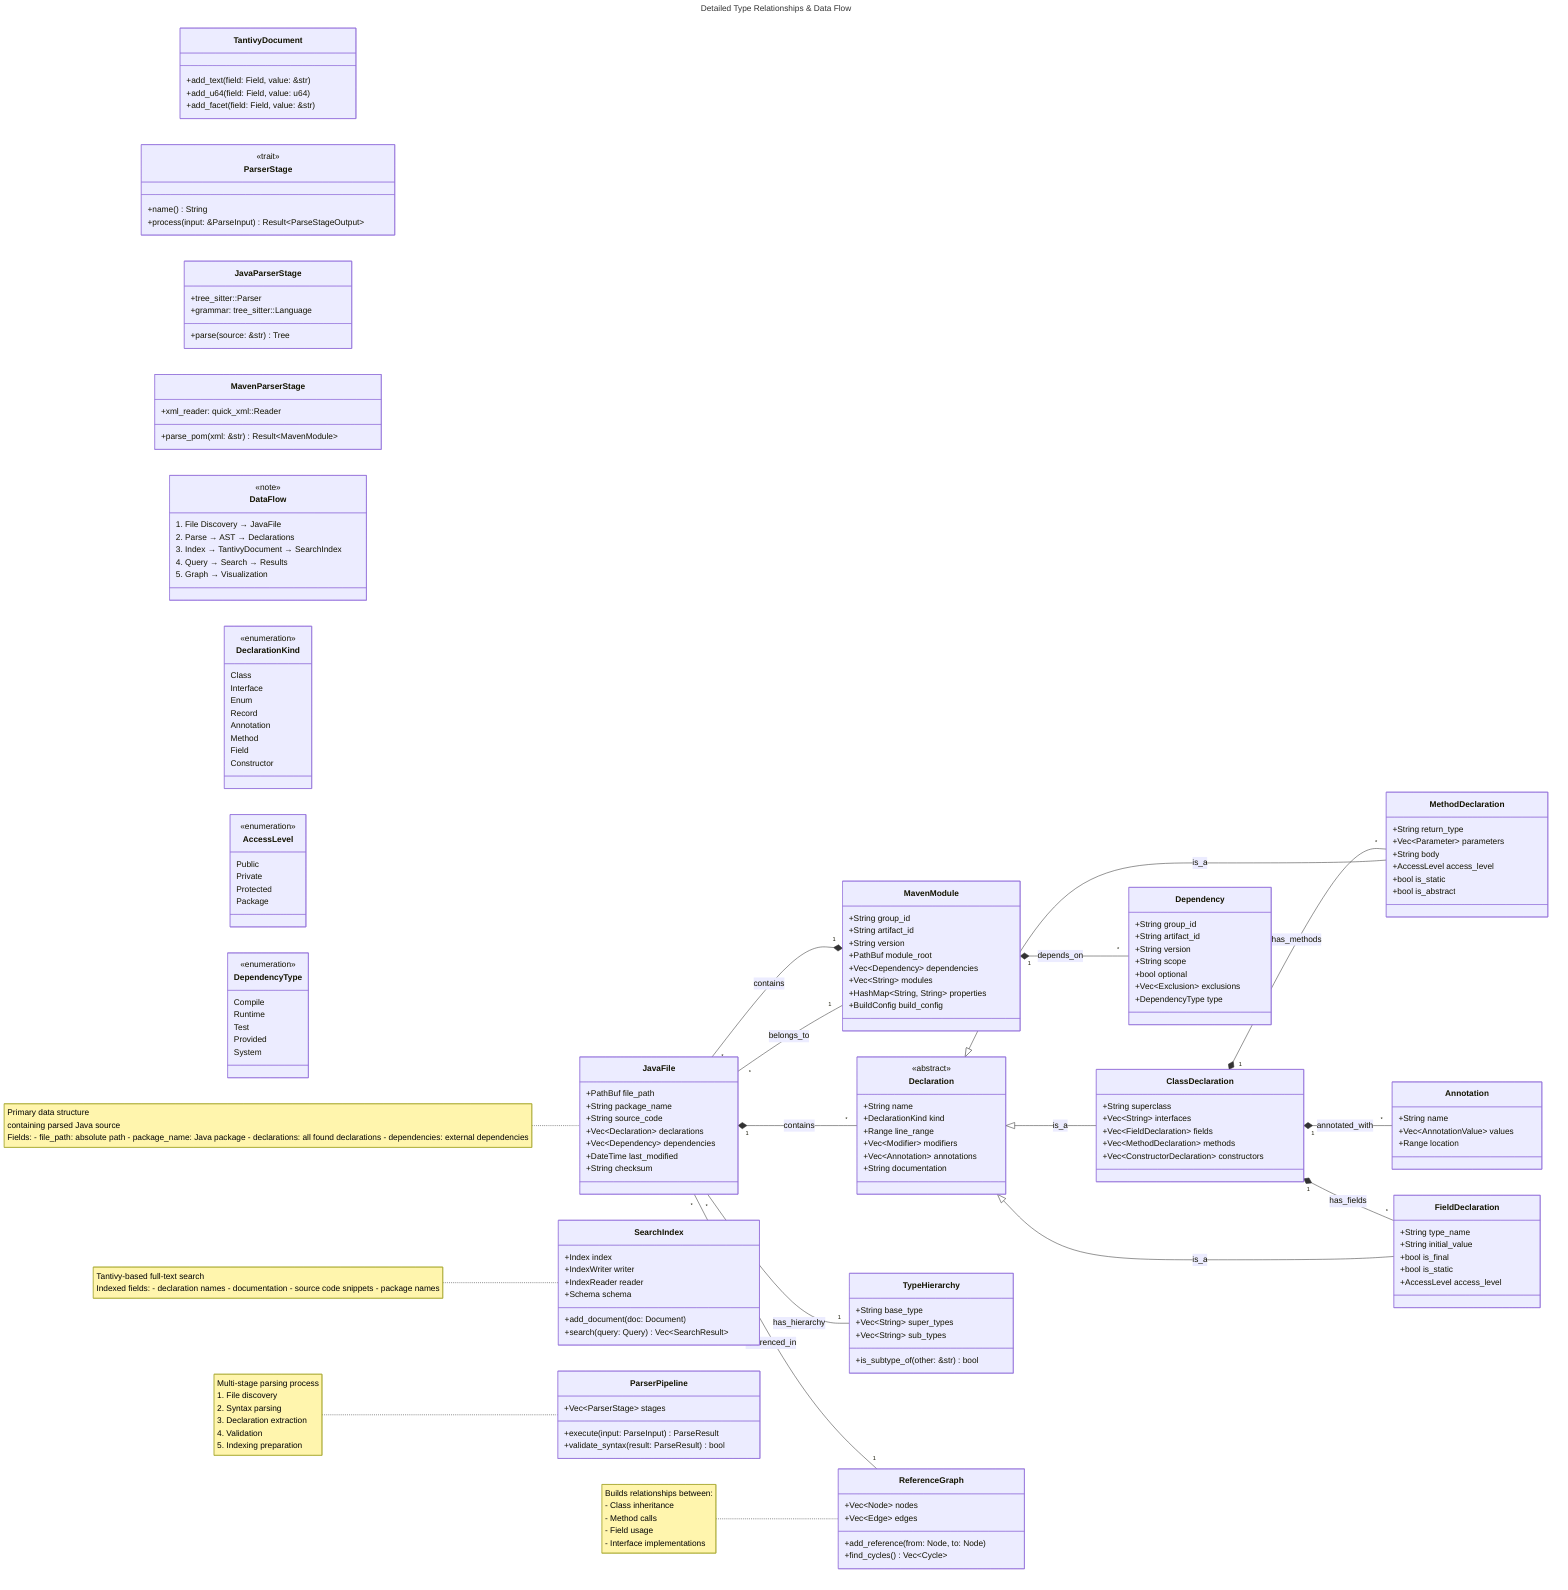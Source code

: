 ---
title: Detailed Type Relationships & Data Flow
---

classDiagram
    direction LR
    
    %% Core Data Types
    class JavaFile {
        +PathBuf file_path
        +String package_name
        +String source_code
        +Vec~Declaration~ declarations
        +Vec~Dependency~ dependencies
        +DateTime last_modified
        +String checksum
    }
    
    class Declaration {
        <<abstract>>
        +String name
        +DeclarationKind kind
        +Range line_range
        +Vec~Modifier~ modifiers
        +Vec~Annotation~ annotations
        +String documentation
    }
    
    class ClassDeclaration {
        +String superclass
        +Vec~String~ interfaces
        +Vec~FieldDeclaration~ fields
        +Vec~MethodDeclaration~ methods
        +Vec~ConstructorDeclaration~ constructors
    }
    
    class MethodDeclaration {
        +String return_type
        +Vec~Parameter~ parameters
        +String body
        +AccessLevel access_level
        +bool is_static
        +bool is_abstract
    }
    
    class FieldDeclaration {
        +String type_name
        +String initial_value
        +bool is_final
        +bool is_static
        +AccessLevel access_level
    }
    
    class Annotation {
        +String name
        +Vec~AnnotationValue~ values
        +Range location
    }
    
    %% Maven Types
    class MavenModule {
        +String group_id
        +String artifact_id
        +String version
        +PathBuf module_root
        +Vec~Dependency~ dependencies
        +Vec~String~ modules
        +HashMap~String, String~ properties
        +BuildConfig build_config
    }
    
    class Dependency {
        +String group_id
        +String artifact_id
        +String version
        +String scope
        +bool optional
        +Vec~Exclusion~ exclusions
        +DependencyType type
    }
    
    %% Search System
    class SearchIndex {
        +Index index
        +IndexWriter writer
        +IndexReader reader
        +Schema schema
        +add_document(doc: Document)
        +search(query: Query) Vec~SearchResult~
    }
    
    class TantivyDocument {
        +add_text(field: Field, value: &str)
        +add_u64(field: Field, value: u64)
        +add_facet(field: Field, value: &str)
    }
    
    %% Parser Architecture
    class ParserPipeline {
        +Vec~ParserStage~ stages
        +execute(input: ParseInput) ParseResult
        +validate_syntax(result: ParseResult) bool
    }
    
    class ParserStage {
        <<trait>>
        +name() String
        +process(input: &ParseInput) Result~ParseStageOutput~
    }
    
    class JavaParserStage {
        +tree_sitter::Parser
        +grammar: tree_sitter::Language
        +parse(source: &str) Tree
    }
    
    class MavenParserStage {
        +xml_reader: quick_xml::Reader
        +parse_pom(xml: &str) Result~MavenModule~
    }
    
    %% Relationships with Multiplicity
    JavaFile "1" *-- "*" Declaration : contains
    JavaFile "*" -- "1" MavenModule : belongs_to
    
    Declaration <|-- ClassDeclaration : is_a
    Declaration <|-- MethodDeclaration : is_a
    Declaration <|-- FieldDeclaration : is_a
    
    ClassDeclaration "1" *-- "*" MethodDeclaration : has_methods
    ClassDeclaration "1" *-- "*" FieldDeclaration : has_fields
    ClassDeclaration "1" *-- "*" Annotation : annotated_with
    
    MavenModule "1" *-- "*" Dependency : depends_on
    MavenModule "1" *-- "*" JavaFile : contains
    
    %% Data Flow
    class DataFlow {
        <<note>>
        1. File Discovery → JavaFile
        2. Parse → AST → Declarations
        3. Index → TantivyDocument → SearchIndex
        4. Query → Search → Results
        5. Graph → Visualization
    }
    
    %% Type Enums
    class DeclarationKind {
        <<enumeration>>
        Class
        Interface
        Enum
        Record
        Annotation
        Method
        Field
        Constructor
    }
    
    class AccessLevel {
        <<enumeration>>
        Public
        Private
        Protected
        Package
    }
    
    class DependencyType {
        <<enumeration>>
        Compile
        Runtime
        Test
        Provided
        System
    }
    
    %% Complex Relationships
    class TypeHierarchy {
        +String base_type
        +Vec~String~ super_types
        +Vec~String~ sub_types
        +is_subtype_of(other: &str) bool
    }
    
    class ReferenceGraph {
        +Vec~Node~ nodes
        +Vec~Edge~ edges
        +add_reference(from: Node, to: Node)
        +find_cycles() Vec~Cycle~
    }
    
    JavaFile "*" -- "1" TypeHierarchy : has_hierarchy
    JavaFile "*" -- "1" ReferenceGraph : referenced_in
    
    %% Notes on Data Flow
    note for JavaFile "Primary data structure
    containing parsed Java source
    
    Fields:
    - file_path: absolute path
    - package_name: Java package
    - declarations: all found declarations
    - dependencies: external dependencies"
    
    note for ParserPipeline "Multi-stage parsing process
    1. File discovery
    2. Syntax parsing
    3. Declaration extraction
    4. Validation
    5. Indexing preparation"
    
    note for SearchIndex "Tantivy-based full-text search
    
    Indexed fields:
    - declaration names
    - documentation
    - source code snippets
    - package names"
    
    note for ReferenceGraph "Builds relationships between:
    - Class inheritance
    - Method calls
    - Field usage
    - Interface implementations"